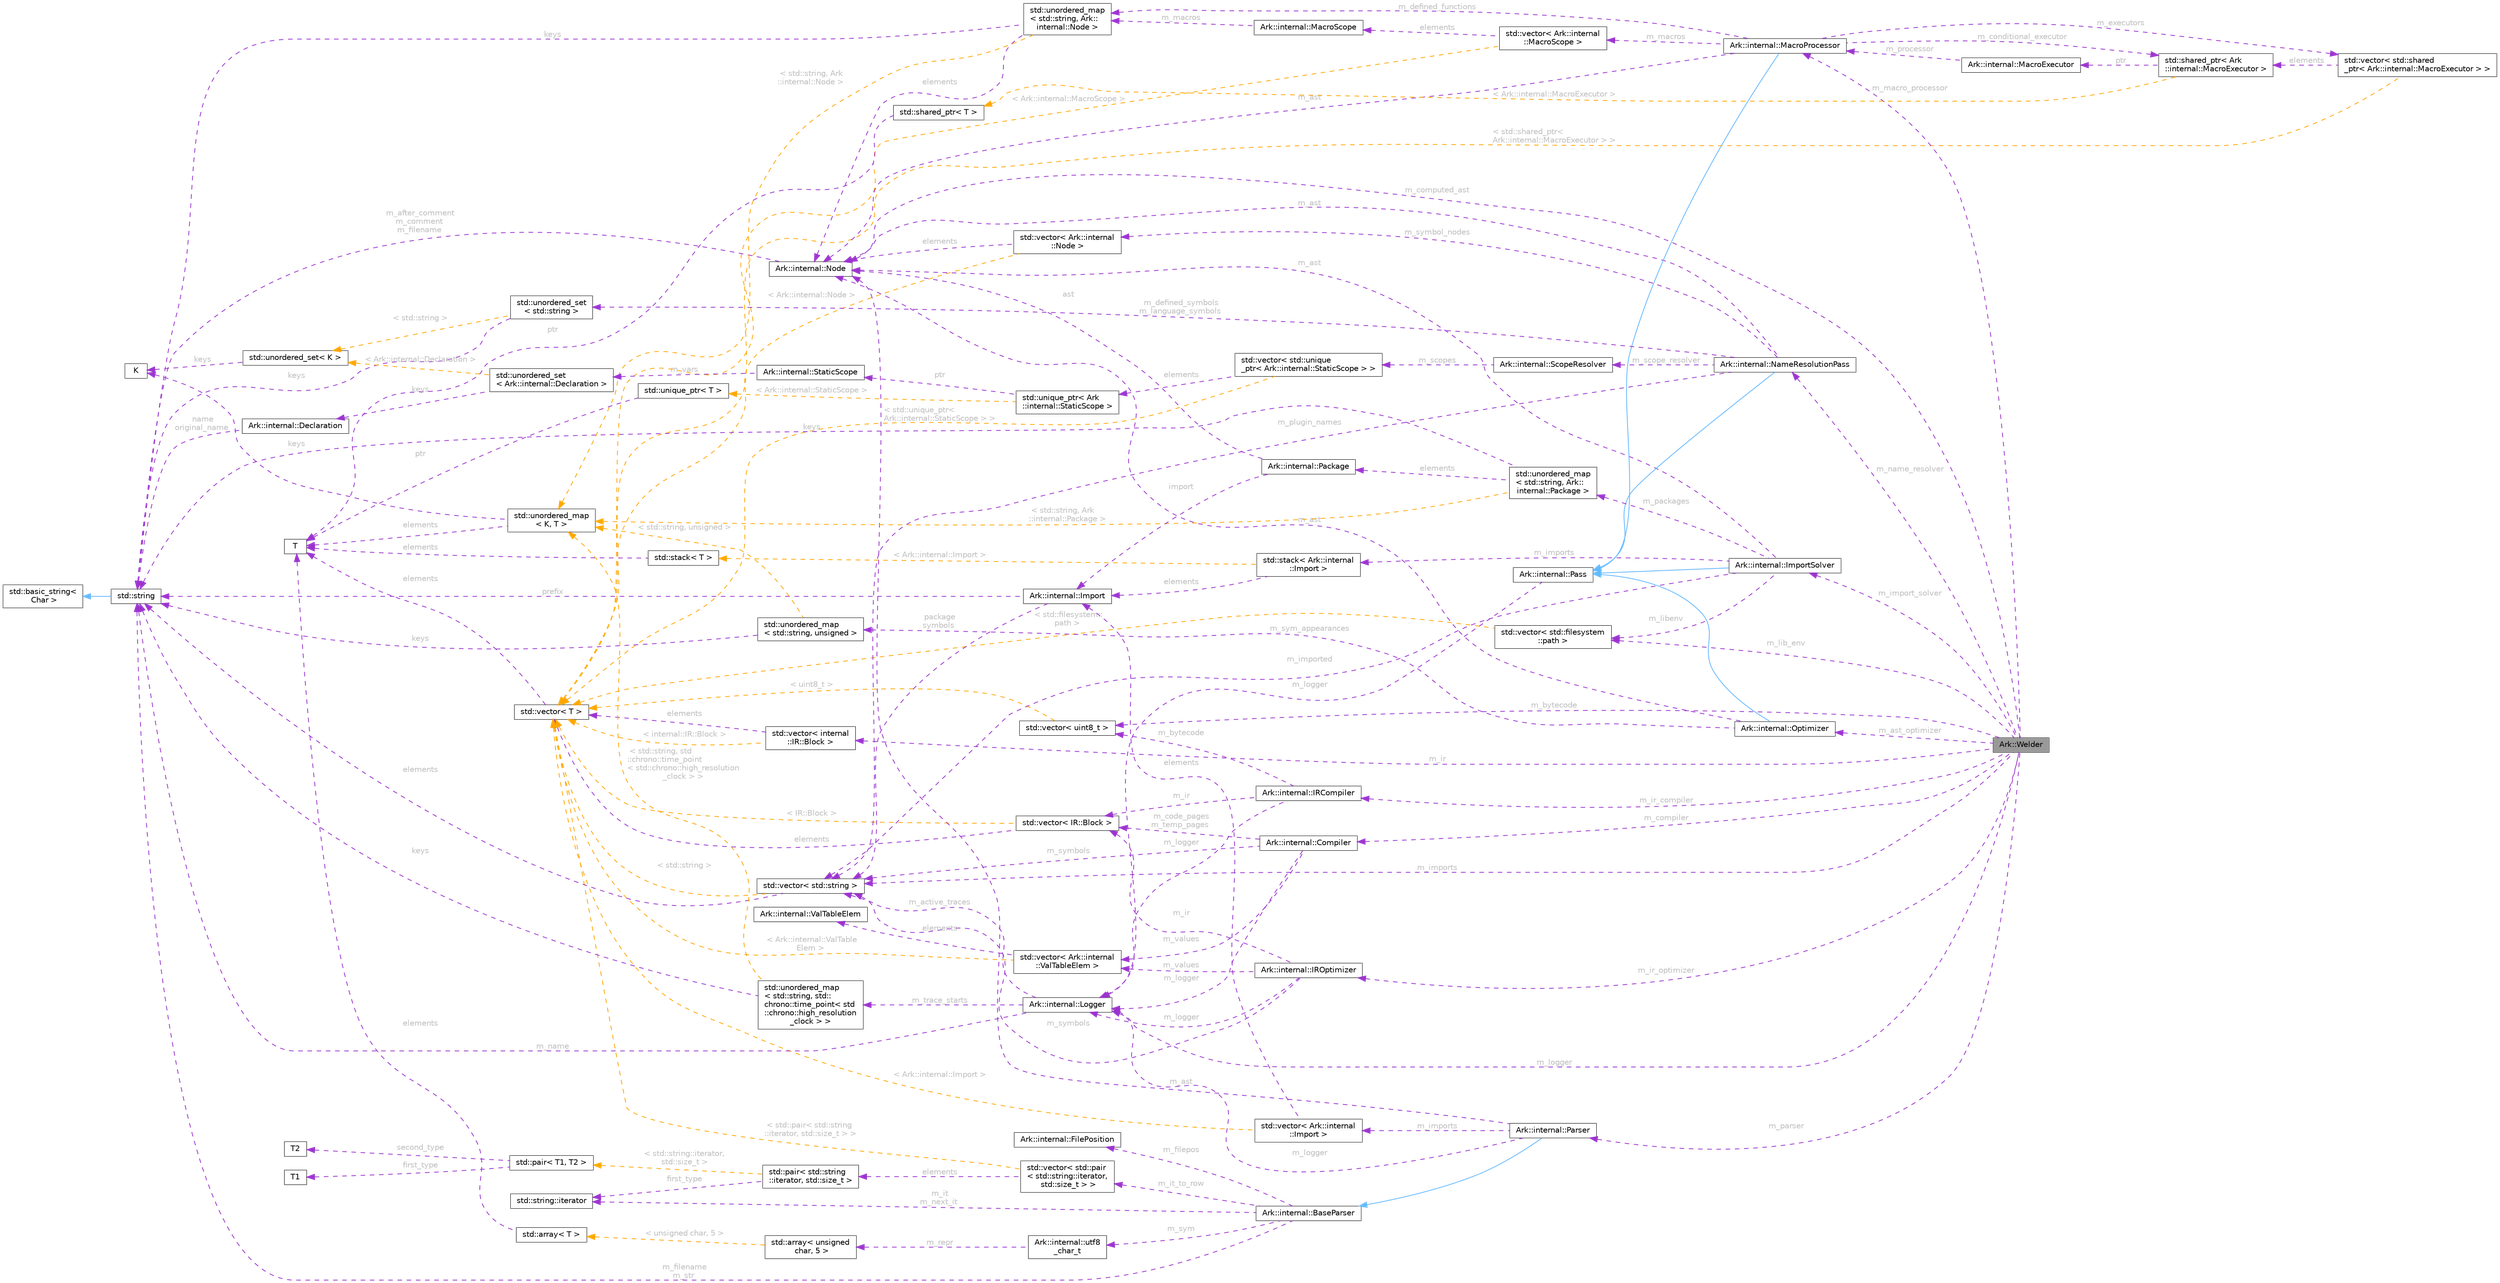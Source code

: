 digraph "Ark::Welder"
{
 // INTERACTIVE_SVG=YES
 // LATEX_PDF_SIZE
  bgcolor="transparent";
  edge [fontname=Helvetica,fontsize=10,labelfontname=Helvetica,labelfontsize=10];
  node [fontname=Helvetica,fontsize=10,shape=box,height=0.2,width=0.4];
  rankdir="LR";
  Node1 [id="Node000001",label="Ark::Welder",height=0.2,width=0.4,color="gray40", fillcolor="grey60", style="filled", fontcolor="black",tooltip="The welder joins all the compiler passes."];
  Node2 -> Node1 [id="edge1_Node000001_Node000002",dir="back",color="darkorchid3",style="dashed",tooltip=" ",label=" m_lib_env",fontcolor="grey" ];
  Node2 [id="Node000002",label="std::vector\< std::filesystem\l::path \>",height=0.2,width=0.4,color="gray40", fillcolor="white", style="filled",tooltip=" "];
  Node3 -> Node2 [id="edge2_Node000002_Node000003",dir="back",color="orange",style="dashed",tooltip=" ",label=" \< std::filesystem::\lpath \>",fontcolor="grey" ];
  Node3 [id="Node000003",label="std::vector\< T \>",height=0.2,width=0.4,color="gray40", fillcolor="white", style="filled",tooltip=" "];
  Node4 -> Node3 [id="edge3_Node000003_Node000004",dir="back",color="darkorchid3",style="dashed",tooltip=" ",label=" elements",fontcolor="grey" ];
  Node4 [id="Node000004",label="T",height=0.2,width=0.4,color="gray40", fillcolor="white", style="filled",tooltip=" "];
  Node5 -> Node1 [id="edge4_Node000001_Node000005",dir="back",color="darkorchid3",style="dashed",tooltip=" ",label=" m_imports",fontcolor="grey" ];
  Node5 [id="Node000005",label="std::vector\< std::string \>",height=0.2,width=0.4,color="gray40", fillcolor="white", style="filled",tooltip=" "];
  Node6 -> Node5 [id="edge5_Node000005_Node000006",dir="back",color="darkorchid3",style="dashed",tooltip=" ",label=" elements",fontcolor="grey" ];
  Node6 [id="Node000006",label="std::string",height=0.2,width=0.4,color="gray40", fillcolor="white", style="filled",tooltip=" "];
  Node7 -> Node6 [id="edge6_Node000006_Node000007",dir="back",color="steelblue1",style="solid",tooltip=" "];
  Node7 [id="Node000007",label="std::basic_string\<\l Char \>",height=0.2,width=0.4,color="gray40", fillcolor="white", style="filled",tooltip=" "];
  Node3 -> Node5 [id="edge7_Node000005_Node000003",dir="back",color="orange",style="dashed",tooltip=" ",label=" \< std::string \>",fontcolor="grey" ];
  Node8 -> Node1 [id="edge8_Node000001_Node000008",dir="back",color="darkorchid3",style="dashed",tooltip=" ",label=" m_ir",fontcolor="grey" ];
  Node8 [id="Node000008",label="std::vector\< internal\l::IR::Block \>",height=0.2,width=0.4,color="gray40", fillcolor="white", style="filled",tooltip=" "];
  Node3 -> Node8 [id="edge9_Node000008_Node000003",dir="back",color="darkorchid3",style="dashed",tooltip=" ",label=" elements",fontcolor="grey" ];
  Node3 -> Node8 [id="edge10_Node000008_Node000003",dir="back",color="orange",style="dashed",tooltip=" ",label=" \< internal::IR::Block \>",fontcolor="grey" ];
  Node9 -> Node1 [id="edge11_Node000001_Node000009",dir="back",color="darkorchid3",style="dashed",tooltip=" ",label=" m_bytecode",fontcolor="grey" ];
  Node9 [id="Node000009",label="std::vector\< uint8_t \>",height=0.2,width=0.4,color="gray40", fillcolor="white", style="filled",tooltip=" "];
  Node3 -> Node9 [id="edge12_Node000009_Node000003",dir="back",color="orange",style="dashed",tooltip=" ",label=" \< uint8_t \>",fontcolor="grey" ];
  Node10 -> Node1 [id="edge13_Node000001_Node000010",dir="back",color="darkorchid3",style="dashed",tooltip=" ",label=" m_computed_ast",fontcolor="grey" ];
  Node10 [id="Node000010",label="Ark::internal::Node",height=0.2,width=0.4,color="gray40", fillcolor="white", style="filled",URL="$dc/d9e/classArk_1_1internal_1_1Node.html",tooltip="A node of an Abstract Syntax Tree for ArkScript."];
  Node6 -> Node10 [id="edge14_Node000010_Node000006",dir="back",color="darkorchid3",style="dashed",tooltip=" ",label=" m_after_comment\nm_comment\nm_filename",fontcolor="grey" ];
  Node11 -> Node1 [id="edge15_Node000001_Node000011",dir="back",color="darkorchid3",style="dashed",tooltip=" ",label=" m_parser",fontcolor="grey" ];
  Node11 [id="Node000011",label="Ark::internal::Parser",height=0.2,width=0.4,color="gray40", fillcolor="white", style="filled",URL="$d9/d0c/classArk_1_1internal_1_1Parser.html",tooltip=" "];
  Node12 -> Node11 [id="edge16_Node000011_Node000012",dir="back",color="steelblue1",style="solid",tooltip=" "];
  Node12 [id="Node000012",label="Ark::internal::BaseParser",height=0.2,width=0.4,color="gray40", fillcolor="white", style="filled",URL="$d8/d00/classArk_1_1internal_1_1BaseParser.html",tooltip=" "];
  Node6 -> Node12 [id="edge17_Node000012_Node000006",dir="back",color="darkorchid3",style="dashed",tooltip=" ",label=" m_filename\nm_str",fontcolor="grey" ];
  Node13 -> Node12 [id="edge18_Node000012_Node000013",dir="back",color="darkorchid3",style="dashed",tooltip=" ",label=" m_it_to_row",fontcolor="grey" ];
  Node13 [id="Node000013",label="std::vector\< std::pair\l\< std::string::iterator,\l std::size_t \> \>",height=0.2,width=0.4,color="gray40", fillcolor="white", style="filled",tooltip=" "];
  Node14 -> Node13 [id="edge19_Node000013_Node000014",dir="back",color="darkorchid3",style="dashed",tooltip=" ",label=" elements",fontcolor="grey" ];
  Node14 [id="Node000014",label="std::pair\< std::string\l::iterator, std::size_t \>",height=0.2,width=0.4,color="gray40", fillcolor="white", style="filled",tooltip=" "];
  Node15 -> Node14 [id="edge20_Node000014_Node000015",dir="back",color="darkorchid3",style="dashed",tooltip=" ",label=" first_type",fontcolor="grey" ];
  Node15 [id="Node000015",label="std::string::iterator",height=0.2,width=0.4,color="gray40", fillcolor="white", style="filled",tooltip=" "];
  Node16 -> Node14 [id="edge21_Node000014_Node000016",dir="back",color="orange",style="dashed",tooltip=" ",label=" \< std::string::iterator,\l std::size_t \>",fontcolor="grey" ];
  Node16 [id="Node000016",label="std::pair\< T1, T2 \>",height=0.2,width=0.4,color="gray40", fillcolor="white", style="filled",tooltip=" "];
  Node17 -> Node16 [id="edge22_Node000016_Node000017",dir="back",color="darkorchid3",style="dashed",tooltip=" ",label=" first_type",fontcolor="grey" ];
  Node17 [id="Node000017",label="T1",height=0.2,width=0.4,color="gray40", fillcolor="white", style="filled",tooltip=" "];
  Node18 -> Node16 [id="edge23_Node000016_Node000018",dir="back",color="darkorchid3",style="dashed",tooltip=" ",label=" second_type",fontcolor="grey" ];
  Node18 [id="Node000018",label="T2",height=0.2,width=0.4,color="gray40", fillcolor="white", style="filled",tooltip=" "];
  Node3 -> Node13 [id="edge24_Node000013_Node000003",dir="back",color="orange",style="dashed",tooltip=" ",label=" \< std::pair\< std::string\l::iterator, std::size_t \> \>",fontcolor="grey" ];
  Node15 -> Node12 [id="edge25_Node000012_Node000015",dir="back",color="darkorchid3",style="dashed",tooltip=" ",label=" m_it\nm_next_it",fontcolor="grey" ];
  Node19 -> Node12 [id="edge26_Node000012_Node000019",dir="back",color="darkorchid3",style="dashed",tooltip=" ",label=" m_sym",fontcolor="grey" ];
  Node19 [id="Node000019",label="Ark::internal::utf8\l_char_t",height=0.2,width=0.4,color="gray40", fillcolor="white", style="filled",URL="$df/d83/classArk_1_1internal_1_1utf8__char__t.html",tooltip=" "];
  Node20 -> Node19 [id="edge27_Node000019_Node000020",dir="back",color="darkorchid3",style="dashed",tooltip=" ",label=" m_repr",fontcolor="grey" ];
  Node20 [id="Node000020",label="std::array\< unsigned\l char, 5 \>",height=0.2,width=0.4,color="gray40", fillcolor="white", style="filled",tooltip=" "];
  Node21 -> Node20 [id="edge28_Node000020_Node000021",dir="back",color="orange",style="dashed",tooltip=" ",label=" \< unsigned char, 5 \>",fontcolor="grey" ];
  Node21 [id="Node000021",label="std::array\< T \>",height=0.2,width=0.4,color="gray40", fillcolor="white", style="filled",tooltip=" "];
  Node4 -> Node21 [id="edge29_Node000021_Node000004",dir="back",color="darkorchid3",style="dashed",tooltip=" ",label=" elements",fontcolor="grey" ];
  Node22 -> Node12 [id="edge30_Node000012_Node000022",dir="back",color="darkorchid3",style="dashed",tooltip=" ",label=" m_filepos",fontcolor="grey" ];
  Node22 [id="Node000022",label="Ark::internal::FilePosition",height=0.2,width=0.4,color="gray40", fillcolor="white", style="filled",URL="$dd/d0e/structArk_1_1internal_1_1FilePosition.html",tooltip="Describe a position in a given file ; handled by the BaseParser."];
  Node23 -> Node11 [id="edge31_Node000011_Node000023",dir="back",color="darkorchid3",style="dashed",tooltip=" ",label=" m_logger",fontcolor="grey" ];
  Node23 [id="Node000023",label="Ark::internal::Logger",height=0.2,width=0.4,color="gray40", fillcolor="white", style="filled",URL="$d6/d2f/classArk_1_1internal_1_1Logger.html",tooltip=" "];
  Node6 -> Node23 [id="edge32_Node000023_Node000006",dir="back",color="darkorchid3",style="dashed",tooltip=" ",label=" m_name",fontcolor="grey" ];
  Node24 -> Node23 [id="edge33_Node000023_Node000024",dir="back",color="darkorchid3",style="dashed",tooltip=" ",label=" m_trace_starts",fontcolor="grey" ];
  Node24 [id="Node000024",label="std::unordered_map\l\< std::string, std::\lchrono::time_point\< std\l::chrono::high_resolution\l_clock \> \>",height=0.2,width=0.4,color="gray40", fillcolor="white", style="filled",tooltip=" "];
  Node6 -> Node24 [id="edge34_Node000024_Node000006",dir="back",color="darkorchid3",style="dashed",tooltip=" ",label=" keys",fontcolor="grey" ];
  Node25 -> Node24 [id="edge35_Node000024_Node000025",dir="back",color="orange",style="dashed",tooltip=" ",label=" \< std::string, std\l::chrono::time_point\l\< std::chrono::high_resolution\l_clock \> \>",fontcolor="grey" ];
  Node25 [id="Node000025",label="std::unordered_map\l\< K, T \>",height=0.2,width=0.4,color="gray40", fillcolor="white", style="filled",tooltip=" "];
  Node26 -> Node25 [id="edge36_Node000025_Node000026",dir="back",color="darkorchid3",style="dashed",tooltip=" ",label=" keys",fontcolor="grey" ];
  Node26 [id="Node000026",label="K",height=0.2,width=0.4,color="gray40", fillcolor="white", style="filled",tooltip=" "];
  Node4 -> Node25 [id="edge37_Node000025_Node000004",dir="back",color="darkorchid3",style="dashed",tooltip=" ",label=" elements",fontcolor="grey" ];
  Node5 -> Node23 [id="edge38_Node000023_Node000005",dir="back",color="darkorchid3",style="dashed",tooltip=" ",label=" m_active_traces",fontcolor="grey" ];
  Node10 -> Node11 [id="edge39_Node000011_Node000010",dir="back",color="darkorchid3",style="dashed",tooltip=" ",label=" m_ast",fontcolor="grey" ];
  Node27 -> Node11 [id="edge40_Node000011_Node000027",dir="back",color="darkorchid3",style="dashed",tooltip=" ",label=" m_imports",fontcolor="grey" ];
  Node27 [id="Node000027",label="std::vector\< Ark::internal\l::Import \>",height=0.2,width=0.4,color="gray40", fillcolor="white", style="filled",tooltip=" "];
  Node28 -> Node27 [id="edge41_Node000027_Node000028",dir="back",color="darkorchid3",style="dashed",tooltip=" ",label=" elements",fontcolor="grey" ];
  Node28 [id="Node000028",label="Ark::internal::Import",height=0.2,width=0.4,color="gray40", fillcolor="white", style="filled",URL="$da/d03/structArk_1_1internal_1_1Import.html",tooltip=" "];
  Node6 -> Node28 [id="edge42_Node000028_Node000006",dir="back",color="darkorchid3",style="dashed",tooltip=" ",label=" prefix",fontcolor="grey" ];
  Node5 -> Node28 [id="edge43_Node000028_Node000005",dir="back",color="darkorchid3",style="dashed",tooltip=" ",label=" package\nsymbols",fontcolor="grey" ];
  Node3 -> Node27 [id="edge44_Node000027_Node000003",dir="back",color="orange",style="dashed",tooltip=" ",label=" \< Ark::internal::Import \>",fontcolor="grey" ];
  Node29 -> Node1 [id="edge45_Node000001_Node000029",dir="back",color="darkorchid3",style="dashed",tooltip=" ",label=" m_import_solver",fontcolor="grey" ];
  Node29 [id="Node000029",label="Ark::internal::ImportSolver",height=0.2,width=0.4,color="gray40", fillcolor="white", style="filled",URL="$d2/d90/classArk_1_1internal_1_1ImportSolver.html",tooltip=" "];
  Node30 -> Node29 [id="edge46_Node000029_Node000030",dir="back",color="steelblue1",style="solid",tooltip=" "];
  Node30 [id="Node000030",label="Ark::internal::Pass",height=0.2,width=0.4,color="gray40", fillcolor="white", style="filled",URL="$da/d7b/classArk_1_1internal_1_1Pass.html",tooltip="An interface to describe compiler passes."];
  Node23 -> Node30 [id="edge47_Node000030_Node000023",dir="back",color="darkorchid3",style="dashed",tooltip=" ",label=" m_logger",fontcolor="grey" ];
  Node2 -> Node29 [id="edge48_Node000029_Node000002",dir="back",color="darkorchid3",style="dashed",tooltip=" ",label=" m_libenv",fontcolor="grey" ];
  Node10 -> Node29 [id="edge49_Node000029_Node000010",dir="back",color="darkorchid3",style="dashed",tooltip=" ",label=" m_ast",fontcolor="grey" ];
  Node31 -> Node29 [id="edge50_Node000029_Node000031",dir="back",color="darkorchid3",style="dashed",tooltip=" ",label=" m_imports",fontcolor="grey" ];
  Node31 [id="Node000031",label="std::stack\< Ark::internal\l::Import \>",height=0.2,width=0.4,color="gray40", fillcolor="white", style="filled",tooltip=" "];
  Node28 -> Node31 [id="edge51_Node000031_Node000028",dir="back",color="darkorchid3",style="dashed",tooltip=" ",label=" elements",fontcolor="grey" ];
  Node32 -> Node31 [id="edge52_Node000031_Node000032",dir="back",color="orange",style="dashed",tooltip=" ",label=" \< Ark::internal::Import \>",fontcolor="grey" ];
  Node32 [id="Node000032",label="std::stack\< T \>",height=0.2,width=0.4,color="gray40", fillcolor="white", style="filled",tooltip=" "];
  Node4 -> Node32 [id="edge53_Node000032_Node000004",dir="back",color="darkorchid3",style="dashed",tooltip=" ",label=" elements",fontcolor="grey" ];
  Node33 -> Node29 [id="edge54_Node000029_Node000033",dir="back",color="darkorchid3",style="dashed",tooltip=" ",label=" m_packages",fontcolor="grey" ];
  Node33 [id="Node000033",label="std::unordered_map\l\< std::string, Ark::\linternal::Package \>",height=0.2,width=0.4,color="gray40", fillcolor="white", style="filled",tooltip=" "];
  Node6 -> Node33 [id="edge55_Node000033_Node000006",dir="back",color="darkorchid3",style="dashed",tooltip=" ",label=" keys",fontcolor="grey" ];
  Node34 -> Node33 [id="edge56_Node000033_Node000034",dir="back",color="darkorchid3",style="dashed",tooltip=" ",label=" elements",fontcolor="grey" ];
  Node34 [id="Node000034",label="Ark::internal::Package",height=0.2,width=0.4,color="gray40", fillcolor="white", style="filled",URL="$dd/d76/structArk_1_1internal_1_1Package.html",tooltip=" "];
  Node10 -> Node34 [id="edge57_Node000034_Node000010",dir="back",color="darkorchid3",style="dashed",tooltip=" ",label=" ast",fontcolor="grey" ];
  Node28 -> Node34 [id="edge58_Node000034_Node000028",dir="back",color="darkorchid3",style="dashed",tooltip=" ",label=" import",fontcolor="grey" ];
  Node25 -> Node33 [id="edge59_Node000033_Node000025",dir="back",color="orange",style="dashed",tooltip=" ",label=" \< std::string, Ark\l::internal::Package \>",fontcolor="grey" ];
  Node5 -> Node29 [id="edge60_Node000029_Node000005",dir="back",color="darkorchid3",style="dashed",tooltip=" ",label=" m_imported",fontcolor="grey" ];
  Node35 -> Node1 [id="edge61_Node000001_Node000035",dir="back",color="darkorchid3",style="dashed",tooltip=" ",label=" m_macro_processor",fontcolor="grey" ];
  Node35 [id="Node000035",label="Ark::internal::MacroProcessor",height=0.2,width=0.4,color="gray40", fillcolor="white", style="filled",URL="$d5/db5/classArk_1_1internal_1_1MacroProcessor.html",tooltip="The class handling the macros definitions and calls, given an AST."];
  Node30 -> Node35 [id="edge62_Node000035_Node000030",dir="back",color="steelblue1",style="solid",tooltip=" "];
  Node10 -> Node35 [id="edge63_Node000035_Node000010",dir="back",color="darkorchid3",style="dashed",tooltip=" ",label=" m_ast",fontcolor="grey" ];
  Node36 -> Node35 [id="edge64_Node000035_Node000036",dir="back",color="darkorchid3",style="dashed",tooltip=" ",label=" m_macros",fontcolor="grey" ];
  Node36 [id="Node000036",label="std::vector\< Ark::internal\l::MacroScope \>",height=0.2,width=0.4,color="gray40", fillcolor="white", style="filled",tooltip=" "];
  Node37 -> Node36 [id="edge65_Node000036_Node000037",dir="back",color="darkorchid3",style="dashed",tooltip=" ",label=" elements",fontcolor="grey" ];
  Node37 [id="Node000037",label="Ark::internal::MacroScope",height=0.2,width=0.4,color="gray40", fillcolor="white", style="filled",URL="$d6/d42/classArk_1_1internal_1_1MacroScope.html",tooltip=" "];
  Node38 -> Node37 [id="edge66_Node000037_Node000038",dir="back",color="darkorchid3",style="dashed",tooltip=" ",label=" m_macros",fontcolor="grey" ];
  Node38 [id="Node000038",label="std::unordered_map\l\< std::string, Ark::\linternal::Node \>",height=0.2,width=0.4,color="gray40", fillcolor="white", style="filled",tooltip=" "];
  Node6 -> Node38 [id="edge67_Node000038_Node000006",dir="back",color="darkorchid3",style="dashed",tooltip=" ",label=" keys",fontcolor="grey" ];
  Node10 -> Node38 [id="edge68_Node000038_Node000010",dir="back",color="darkorchid3",style="dashed",tooltip=" ",label=" elements",fontcolor="grey" ];
  Node25 -> Node38 [id="edge69_Node000038_Node000025",dir="back",color="orange",style="dashed",tooltip=" ",label=" \< std::string, Ark\l::internal::Node \>",fontcolor="grey" ];
  Node3 -> Node36 [id="edge70_Node000036_Node000003",dir="back",color="orange",style="dashed",tooltip=" ",label=" \< Ark::internal::MacroScope \>",fontcolor="grey" ];
  Node39 -> Node35 [id="edge71_Node000035_Node000039",dir="back",color="darkorchid3",style="dashed",tooltip=" ",label=" m_conditional_executor",fontcolor="grey" ];
  Node39 [id="Node000039",label="std::shared_ptr\< Ark\l::internal::MacroExecutor \>",height=0.2,width=0.4,color="gray40", fillcolor="white", style="filled",tooltip=" "];
  Node40 -> Node39 [id="edge72_Node000039_Node000040",dir="back",color="darkorchid3",style="dashed",tooltip=" ",label=" ptr",fontcolor="grey" ];
  Node40 [id="Node000040",label="Ark::internal::MacroExecutor",height=0.2,width=0.4,color="gray40", fillcolor="white", style="filled",URL="$d5/d8f/classArk_1_1internal_1_1MacroExecutor.html",tooltip="A class that applies macros in a Node."];
  Node35 -> Node40 [id="edge73_Node000040_Node000035",dir="back",color="darkorchid3",style="dashed",tooltip=" ",label=" m_processor",fontcolor="grey" ];
  Node41 -> Node39 [id="edge74_Node000039_Node000041",dir="back",color="orange",style="dashed",tooltip=" ",label=" \< Ark::internal::MacroExecutor \>",fontcolor="grey" ];
  Node41 [id="Node000041",label="std::shared_ptr\< T \>",height=0.2,width=0.4,color="gray40", fillcolor="white", style="filled",tooltip=" "];
  Node4 -> Node41 [id="edge75_Node000041_Node000004",dir="back",color="darkorchid3",style="dashed",tooltip=" ",label=" ptr",fontcolor="grey" ];
  Node42 -> Node35 [id="edge76_Node000035_Node000042",dir="back",color="darkorchid3",style="dashed",tooltip=" ",label=" m_executors",fontcolor="grey" ];
  Node42 [id="Node000042",label="std::vector\< std::shared\l_ptr\< Ark::internal::MacroExecutor \> \>",height=0.2,width=0.4,color="gray40", fillcolor="white", style="filled",tooltip=" "];
  Node39 -> Node42 [id="edge77_Node000042_Node000039",dir="back",color="darkorchid3",style="dashed",tooltip=" ",label=" elements",fontcolor="grey" ];
  Node3 -> Node42 [id="edge78_Node000042_Node000003",dir="back",color="orange",style="dashed",tooltip=" ",label=" \< std::shared_ptr\<\l Ark::internal::MacroExecutor \> \>",fontcolor="grey" ];
  Node38 -> Node35 [id="edge79_Node000035_Node000038",dir="back",color="darkorchid3",style="dashed",tooltip=" ",label=" m_defined_functions",fontcolor="grey" ];
  Node43 -> Node1 [id="edge80_Node000001_Node000043",dir="back",color="darkorchid3",style="dashed",tooltip=" ",label=" m_ast_optimizer",fontcolor="grey" ];
  Node43 [id="Node000043",label="Ark::internal::Optimizer",height=0.2,width=0.4,color="gray40", fillcolor="white", style="filled",URL="$d7/da8/classArk_1_1internal_1_1Optimizer.html",tooltip="The ArkScript AST optimizer."];
  Node30 -> Node43 [id="edge81_Node000043_Node000030",dir="back",color="steelblue1",style="solid",tooltip=" "];
  Node10 -> Node43 [id="edge82_Node000043_Node000010",dir="back",color="darkorchid3",style="dashed",tooltip=" ",label=" m_ast",fontcolor="grey" ];
  Node44 -> Node43 [id="edge83_Node000043_Node000044",dir="back",color="darkorchid3",style="dashed",tooltip=" ",label=" m_sym_appearances",fontcolor="grey" ];
  Node44 [id="Node000044",label="std::unordered_map\l\< std::string, unsigned \>",height=0.2,width=0.4,color="gray40", fillcolor="white", style="filled",tooltip=" "];
  Node6 -> Node44 [id="edge84_Node000044_Node000006",dir="back",color="darkorchid3",style="dashed",tooltip=" ",label=" keys",fontcolor="grey" ];
  Node25 -> Node44 [id="edge85_Node000044_Node000025",dir="back",color="orange",style="dashed",tooltip=" ",label=" \< std::string, unsigned \>",fontcolor="grey" ];
  Node45 -> Node1 [id="edge86_Node000001_Node000045",dir="back",color="darkorchid3",style="dashed",tooltip=" ",label=" m_name_resolver",fontcolor="grey" ];
  Node45 [id="Node000045",label="Ark::internal::NameResolutionPass",height=0.2,width=0.4,color="gray40", fillcolor="white", style="filled",URL="$d7/db8/classArk_1_1internal_1_1NameResolutionPass.html",tooltip=" "];
  Node30 -> Node45 [id="edge87_Node000045_Node000030",dir="back",color="steelblue1",style="solid",tooltip=" "];
  Node10 -> Node45 [id="edge88_Node000045_Node000010",dir="back",color="darkorchid3",style="dashed",tooltip=" ",label=" m_ast",fontcolor="grey" ];
  Node46 -> Node45 [id="edge89_Node000045_Node000046",dir="back",color="darkorchid3",style="dashed",tooltip=" ",label=" m_defined_symbols\nm_language_symbols",fontcolor="grey" ];
  Node46 [id="Node000046",label="std::unordered_set\l\< std::string \>",height=0.2,width=0.4,color="gray40", fillcolor="white", style="filled",tooltip=" "];
  Node6 -> Node46 [id="edge90_Node000046_Node000006",dir="back",color="darkorchid3",style="dashed",tooltip=" ",label=" keys",fontcolor="grey" ];
  Node47 -> Node46 [id="edge91_Node000046_Node000047",dir="back",color="orange",style="dashed",tooltip=" ",label=" \< std::string \>",fontcolor="grey" ];
  Node47 [id="Node000047",label="std::unordered_set\< K \>",height=0.2,width=0.4,color="gray40", fillcolor="white", style="filled",tooltip=" "];
  Node26 -> Node47 [id="edge92_Node000047_Node000026",dir="back",color="darkorchid3",style="dashed",tooltip=" ",label=" keys",fontcolor="grey" ];
  Node48 -> Node45 [id="edge93_Node000045_Node000048",dir="back",color="darkorchid3",style="dashed",tooltip=" ",label=" m_symbol_nodes",fontcolor="grey" ];
  Node48 [id="Node000048",label="std::vector\< Ark::internal\l::Node \>",height=0.2,width=0.4,color="gray40", fillcolor="white", style="filled",tooltip=" "];
  Node10 -> Node48 [id="edge94_Node000048_Node000010",dir="back",color="darkorchid3",style="dashed",tooltip=" ",label=" elements",fontcolor="grey" ];
  Node3 -> Node48 [id="edge95_Node000048_Node000003",dir="back",color="orange",style="dashed",tooltip=" ",label=" \< Ark::internal::Node \>",fontcolor="grey" ];
  Node5 -> Node45 [id="edge96_Node000045_Node000005",dir="back",color="darkorchid3",style="dashed",tooltip=" ",label=" m_plugin_names",fontcolor="grey" ];
  Node49 -> Node45 [id="edge97_Node000045_Node000049",dir="back",color="darkorchid3",style="dashed",tooltip=" ",label=" m_scope_resolver",fontcolor="grey" ];
  Node49 [id="Node000049",label="Ark::internal::ScopeResolver",height=0.2,width=0.4,color="gray40", fillcolor="white", style="filled",URL="$dd/d92/classArk_1_1internal_1_1ScopeResolver.html",tooltip=" "];
  Node50 -> Node49 [id="edge98_Node000049_Node000050",dir="back",color="darkorchid3",style="dashed",tooltip=" ",label=" m_scopes",fontcolor="grey" ];
  Node50 [id="Node000050",label="std::vector\< std::unique\l_ptr\< Ark::internal::StaticScope \> \>",height=0.2,width=0.4,color="gray40", fillcolor="white", style="filled",tooltip=" "];
  Node51 -> Node50 [id="edge99_Node000050_Node000051",dir="back",color="darkorchid3",style="dashed",tooltip=" ",label=" elements",fontcolor="grey" ];
  Node51 [id="Node000051",label="std::unique_ptr\< Ark\l::internal::StaticScope \>",height=0.2,width=0.4,color="gray40", fillcolor="white", style="filled",tooltip=" "];
  Node52 -> Node51 [id="edge100_Node000051_Node000052",dir="back",color="darkorchid3",style="dashed",tooltip=" ",label=" ptr",fontcolor="grey" ];
  Node52 [id="Node000052",label="Ark::internal::StaticScope",height=0.2,width=0.4,color="gray40", fillcolor="white", style="filled",URL="$d3/d8e/classArk_1_1internal_1_1StaticScope.html",tooltip=" "];
  Node53 -> Node52 [id="edge101_Node000052_Node000053",dir="back",color="darkorchid3",style="dashed",tooltip=" ",label=" m_vars",fontcolor="grey" ];
  Node53 [id="Node000053",label="std::unordered_set\l\< Ark::internal::Declaration \>",height=0.2,width=0.4,color="gray40", fillcolor="white", style="filled",tooltip=" "];
  Node54 -> Node53 [id="edge102_Node000053_Node000054",dir="back",color="darkorchid3",style="dashed",tooltip=" ",label=" keys",fontcolor="grey" ];
  Node54 [id="Node000054",label="Ark::internal::Declaration",height=0.2,width=0.4,color="gray40", fillcolor="white", style="filled",URL="$d1/dcf/structArk_1_1internal_1_1Declaration.html",tooltip=" "];
  Node6 -> Node54 [id="edge103_Node000054_Node000006",dir="back",color="darkorchid3",style="dashed",tooltip=" ",label=" name\noriginal_name",fontcolor="grey" ];
  Node47 -> Node53 [id="edge104_Node000053_Node000047",dir="back",color="orange",style="dashed",tooltip=" ",label=" \< Ark::internal::Declaration \>",fontcolor="grey" ];
  Node55 -> Node51 [id="edge105_Node000051_Node000055",dir="back",color="orange",style="dashed",tooltip=" ",label=" \< Ark::internal::StaticScope \>",fontcolor="grey" ];
  Node55 [id="Node000055",label="std::unique_ptr\< T \>",height=0.2,width=0.4,color="gray40", fillcolor="white", style="filled",tooltip=" "];
  Node4 -> Node55 [id="edge106_Node000055_Node000004",dir="back",color="darkorchid3",style="dashed",tooltip=" ",label=" ptr",fontcolor="grey" ];
  Node3 -> Node50 [id="edge107_Node000050_Node000003",dir="back",color="orange",style="dashed",tooltip=" ",label=" \< std::unique_ptr\<\l Ark::internal::StaticScope \> \>",fontcolor="grey" ];
  Node23 -> Node1 [id="edge108_Node000001_Node000023",dir="back",color="darkorchid3",style="dashed",tooltip=" ",label=" m_logger",fontcolor="grey" ];
  Node56 -> Node1 [id="edge109_Node000001_Node000056",dir="back",color="darkorchid3",style="dashed",tooltip=" ",label=" m_ir_optimizer",fontcolor="grey" ];
  Node56 [id="Node000056",label="Ark::internal::IROptimizer",height=0.2,width=0.4,color="gray40", fillcolor="white", style="filled",URL="$da/d85/classArk_1_1internal_1_1IROptimizer.html",tooltip=" "];
  Node23 -> Node56 [id="edge110_Node000056_Node000023",dir="back",color="darkorchid3",style="dashed",tooltip=" ",label=" m_logger",fontcolor="grey" ];
  Node57 -> Node56 [id="edge111_Node000056_Node000057",dir="back",color="darkorchid3",style="dashed",tooltip=" ",label=" m_ir",fontcolor="grey" ];
  Node57 [id="Node000057",label="std::vector\< IR::Block \>",height=0.2,width=0.4,color="gray40", fillcolor="white", style="filled",tooltip=" "];
  Node3 -> Node57 [id="edge112_Node000057_Node000003",dir="back",color="darkorchid3",style="dashed",tooltip=" ",label=" elements",fontcolor="grey" ];
  Node3 -> Node57 [id="edge113_Node000057_Node000003",dir="back",color="orange",style="dashed",tooltip=" ",label=" \< IR::Block \>",fontcolor="grey" ];
  Node5 -> Node56 [id="edge114_Node000056_Node000005",dir="back",color="darkorchid3",style="dashed",tooltip=" ",label=" m_symbols",fontcolor="grey" ];
  Node58 -> Node56 [id="edge115_Node000056_Node000058",dir="back",color="darkorchid3",style="dashed",tooltip=" ",label=" m_values",fontcolor="grey" ];
  Node58 [id="Node000058",label="std::vector\< Ark::internal\l::ValTableElem \>",height=0.2,width=0.4,color="gray40", fillcolor="white", style="filled",tooltip=" "];
  Node59 -> Node58 [id="edge116_Node000058_Node000059",dir="back",color="darkorchid3",style="dashed",tooltip=" ",label=" elements",fontcolor="grey" ];
  Node59 [id="Node000059",label="Ark::internal::ValTableElem",height=0.2,width=0.4,color="gray40", fillcolor="white", style="filled",URL="$d8/dc4/structArk_1_1internal_1_1ValTableElem.html",tooltip="A Compiler Value class helper to handle multiple types."];
  Node3 -> Node58 [id="edge117_Node000058_Node000003",dir="back",color="orange",style="dashed",tooltip=" ",label=" \< Ark::internal::ValTable\lElem \>",fontcolor="grey" ];
  Node60 -> Node1 [id="edge118_Node000001_Node000060",dir="back",color="darkorchid3",style="dashed",tooltip=" ",label=" m_ir_compiler",fontcolor="grey" ];
  Node60 [id="Node000060",label="Ark::internal::IRCompiler",height=0.2,width=0.4,color="gray40", fillcolor="white", style="filled",URL="$d0/da1/classArk_1_1internal_1_1IRCompiler.html",tooltip=" "];
  Node23 -> Node60 [id="edge119_Node000060_Node000023",dir="back",color="darkorchid3",style="dashed",tooltip=" ",label=" m_logger",fontcolor="grey" ];
  Node9 -> Node60 [id="edge120_Node000060_Node000009",dir="back",color="darkorchid3",style="dashed",tooltip=" ",label=" m_bytecode",fontcolor="grey" ];
  Node57 -> Node60 [id="edge121_Node000060_Node000057",dir="back",color="darkorchid3",style="dashed",tooltip=" ",label=" m_ir",fontcolor="grey" ];
  Node61 -> Node1 [id="edge122_Node000001_Node000061",dir="back",color="darkorchid3",style="dashed",tooltip=" ",label=" m_compiler",fontcolor="grey" ];
  Node61 [id="Node000061",label="Ark::internal::Compiler",height=0.2,width=0.4,color="gray40", fillcolor="white", style="filled",URL="$db/de9/classArk_1_1internal_1_1Compiler.html",tooltip="The ArkScript bytecode compiler."];
  Node5 -> Node61 [id="edge123_Node000061_Node000005",dir="back",color="darkorchid3",style="dashed",tooltip=" ",label=" m_symbols",fontcolor="grey" ];
  Node58 -> Node61 [id="edge124_Node000061_Node000058",dir="back",color="darkorchid3",style="dashed",tooltip=" ",label=" m_values",fontcolor="grey" ];
  Node57 -> Node61 [id="edge125_Node000061_Node000057",dir="back",color="darkorchid3",style="dashed",tooltip=" ",label=" m_code_pages\nm_temp_pages",fontcolor="grey" ];
  Node23 -> Node61 [id="edge126_Node000061_Node000023",dir="back",color="darkorchid3",style="dashed",tooltip=" ",label=" m_logger",fontcolor="grey" ];
}

